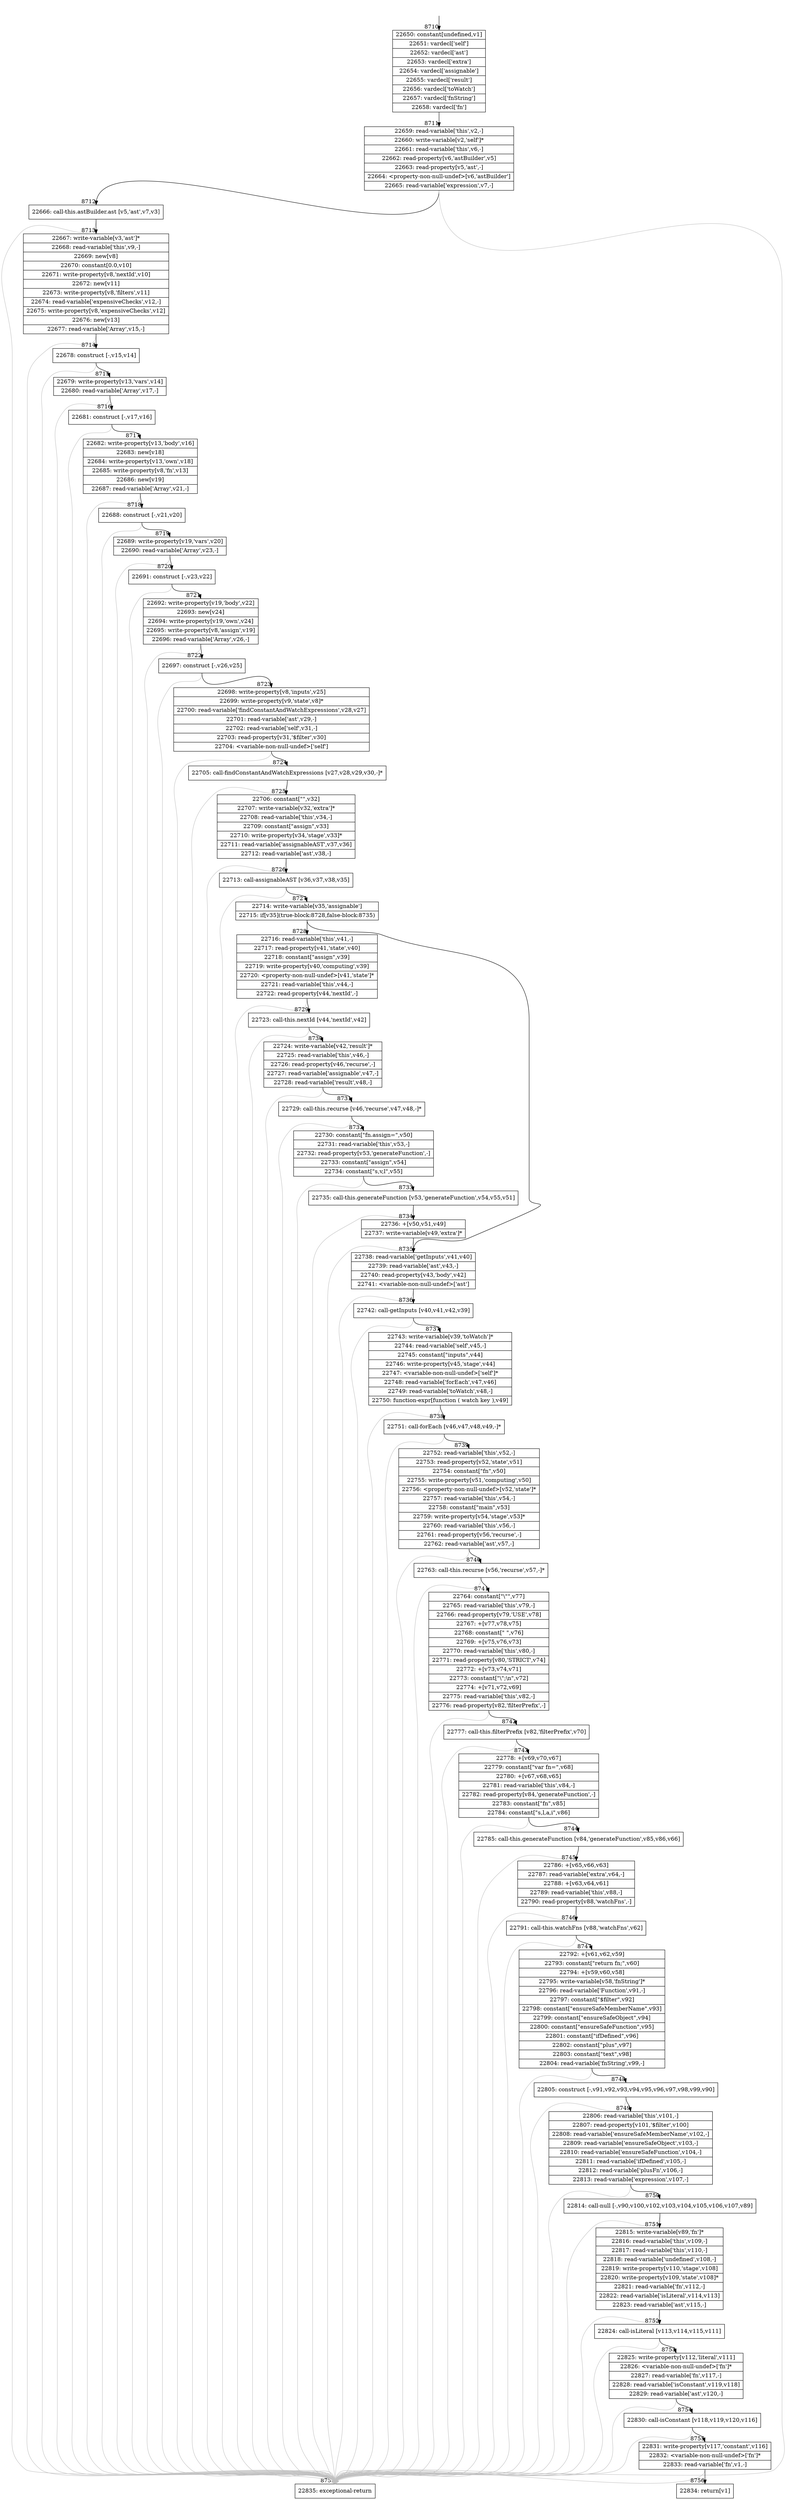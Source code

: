 digraph {
rankdir="TD"
BB_entry638[shape=none,label=""];
BB_entry638 -> BB8710 [tailport=s, headport=n, headlabel="    8710"]
BB8710 [shape=record label="{22650: constant[undefined,v1]|22651: vardecl['self']|22652: vardecl['ast']|22653: vardecl['extra']|22654: vardecl['assignable']|22655: vardecl['result']|22656: vardecl['toWatch']|22657: vardecl['fnString']|22658: vardecl['fn']}" ] 
BB8710 -> BB8711 [tailport=s, headport=n, headlabel="      8711"]
BB8711 [shape=record label="{22659: read-variable['this',v2,-]|22660: write-variable[v2,'self']*|22661: read-variable['this',v6,-]|22662: read-property[v6,'astBuilder',v5]|22663: read-property[v5,'ast',-]|22664: \<property-non-null-undef\>[v6,'astBuilder']|22665: read-variable['expression',v7,-]}" ] 
BB8711 -> BB8712 [tailport=s, headport=n, headlabel="      8712"]
BB8711 -> BB8757 [tailport=s, headport=n, color=gray, headlabel="      8757"]
BB8712 [shape=record label="{22666: call-this.astBuilder.ast [v5,'ast',v7,v3]}" ] 
BB8712 -> BB8713 [tailport=s, headport=n, headlabel="      8713"]
BB8712 -> BB8757 [tailport=s, headport=n, color=gray]
BB8713 [shape=record label="{22667: write-variable[v3,'ast']*|22668: read-variable['this',v9,-]|22669: new[v8]|22670: constant[0.0,v10]|22671: write-property[v8,'nextId',v10]|22672: new[v11]|22673: write-property[v8,'filters',v11]|22674: read-variable['expensiveChecks',v12,-]|22675: write-property[v8,'expensiveChecks',v12]|22676: new[v13]|22677: read-variable['Array',v15,-]}" ] 
BB8713 -> BB8714 [tailport=s, headport=n, headlabel="      8714"]
BB8713 -> BB8757 [tailport=s, headport=n, color=gray]
BB8714 [shape=record label="{22678: construct [-,v15,v14]}" ] 
BB8714 -> BB8715 [tailport=s, headport=n, headlabel="      8715"]
BB8714 -> BB8757 [tailport=s, headport=n, color=gray]
BB8715 [shape=record label="{22679: write-property[v13,'vars',v14]|22680: read-variable['Array',v17,-]}" ] 
BB8715 -> BB8716 [tailport=s, headport=n, headlabel="      8716"]
BB8715 -> BB8757 [tailport=s, headport=n, color=gray]
BB8716 [shape=record label="{22681: construct [-,v17,v16]}" ] 
BB8716 -> BB8717 [tailport=s, headport=n, headlabel="      8717"]
BB8716 -> BB8757 [tailport=s, headport=n, color=gray]
BB8717 [shape=record label="{22682: write-property[v13,'body',v16]|22683: new[v18]|22684: write-property[v13,'own',v18]|22685: write-property[v8,'fn',v13]|22686: new[v19]|22687: read-variable['Array',v21,-]}" ] 
BB8717 -> BB8718 [tailport=s, headport=n, headlabel="      8718"]
BB8717 -> BB8757 [tailport=s, headport=n, color=gray]
BB8718 [shape=record label="{22688: construct [-,v21,v20]}" ] 
BB8718 -> BB8719 [tailport=s, headport=n, headlabel="      8719"]
BB8718 -> BB8757 [tailport=s, headport=n, color=gray]
BB8719 [shape=record label="{22689: write-property[v19,'vars',v20]|22690: read-variable['Array',v23,-]}" ] 
BB8719 -> BB8720 [tailport=s, headport=n, headlabel="      8720"]
BB8719 -> BB8757 [tailport=s, headport=n, color=gray]
BB8720 [shape=record label="{22691: construct [-,v23,v22]}" ] 
BB8720 -> BB8721 [tailport=s, headport=n, headlabel="      8721"]
BB8720 -> BB8757 [tailport=s, headport=n, color=gray]
BB8721 [shape=record label="{22692: write-property[v19,'body',v22]|22693: new[v24]|22694: write-property[v19,'own',v24]|22695: write-property[v8,'assign',v19]|22696: read-variable['Array',v26,-]}" ] 
BB8721 -> BB8722 [tailport=s, headport=n, headlabel="      8722"]
BB8721 -> BB8757 [tailport=s, headport=n, color=gray]
BB8722 [shape=record label="{22697: construct [-,v26,v25]}" ] 
BB8722 -> BB8723 [tailport=s, headport=n, headlabel="      8723"]
BB8722 -> BB8757 [tailport=s, headport=n, color=gray]
BB8723 [shape=record label="{22698: write-property[v8,'inputs',v25]|22699: write-property[v9,'state',v8]*|22700: read-variable['findConstantAndWatchExpressions',v28,v27]|22701: read-variable['ast',v29,-]|22702: read-variable['self',v31,-]|22703: read-property[v31,'$filter',v30]|22704: \<variable-non-null-undef\>['self']}" ] 
BB8723 -> BB8724 [tailport=s, headport=n, headlabel="      8724"]
BB8723 -> BB8757 [tailport=s, headport=n, color=gray]
BB8724 [shape=record label="{22705: call-findConstantAndWatchExpressions [v27,v28,v29,v30,-]*}" ] 
BB8724 -> BB8725 [tailport=s, headport=n, headlabel="      8725"]
BB8724 -> BB8757 [tailport=s, headport=n, color=gray]
BB8725 [shape=record label="{22706: constant[\"\",v32]|22707: write-variable[v32,'extra']*|22708: read-variable['this',v34,-]|22709: constant[\"assign\",v33]|22710: write-property[v34,'stage',v33]*|22711: read-variable['assignableAST',v37,v36]|22712: read-variable['ast',v38,-]}" ] 
BB8725 -> BB8726 [tailport=s, headport=n, headlabel="      8726"]
BB8725 -> BB8757 [tailport=s, headport=n, color=gray]
BB8726 [shape=record label="{22713: call-assignableAST [v36,v37,v38,v35]}" ] 
BB8726 -> BB8727 [tailport=s, headport=n, headlabel="      8727"]
BB8726 -> BB8757 [tailport=s, headport=n, color=gray]
BB8727 [shape=record label="{22714: write-variable[v35,'assignable']|22715: if[v35](true-block:8728,false-block:8735)}" ] 
BB8727 -> BB8728 [tailport=s, headport=n, headlabel="      8728"]
BB8727 -> BB8735 [tailport=s, headport=n, headlabel="      8735"]
BB8728 [shape=record label="{22716: read-variable['this',v41,-]|22717: read-property[v41,'state',v40]|22718: constant[\"assign\",v39]|22719: write-property[v40,'computing',v39]|22720: \<property-non-null-undef\>[v41,'state']*|22721: read-variable['this',v44,-]|22722: read-property[v44,'nextId',-]}" ] 
BB8728 -> BB8729 [tailport=s, headport=n, headlabel="      8729"]
BB8728 -> BB8757 [tailport=s, headport=n, color=gray]
BB8729 [shape=record label="{22723: call-this.nextId [v44,'nextId',v42]}" ] 
BB8729 -> BB8730 [tailport=s, headport=n, headlabel="      8730"]
BB8729 -> BB8757 [tailport=s, headport=n, color=gray]
BB8730 [shape=record label="{22724: write-variable[v42,'result']*|22725: read-variable['this',v46,-]|22726: read-property[v46,'recurse',-]|22727: read-variable['assignable',v47,-]|22728: read-variable['result',v48,-]}" ] 
BB8730 -> BB8731 [tailport=s, headport=n, headlabel="      8731"]
BB8730 -> BB8757 [tailport=s, headport=n, color=gray]
BB8731 [shape=record label="{22729: call-this.recurse [v46,'recurse',v47,v48,-]*}" ] 
BB8731 -> BB8732 [tailport=s, headport=n, headlabel="      8732"]
BB8731 -> BB8757 [tailport=s, headport=n, color=gray]
BB8732 [shape=record label="{22730: constant[\"fn.assign=\",v50]|22731: read-variable['this',v53,-]|22732: read-property[v53,'generateFunction',-]|22733: constant[\"assign\",v54]|22734: constant[\"s,v,l\",v55]}" ] 
BB8732 -> BB8733 [tailport=s, headport=n, headlabel="      8733"]
BB8732 -> BB8757 [tailport=s, headport=n, color=gray]
BB8733 [shape=record label="{22735: call-this.generateFunction [v53,'generateFunction',v54,v55,v51]}" ] 
BB8733 -> BB8734 [tailport=s, headport=n, headlabel="      8734"]
BB8733 -> BB8757 [tailport=s, headport=n, color=gray]
BB8734 [shape=record label="{22736: +[v50,v51,v49]|22737: write-variable[v49,'extra']*}" ] 
BB8734 -> BB8735 [tailport=s, headport=n]
BB8734 -> BB8757 [tailport=s, headport=n, color=gray]
BB8735 [shape=record label="{22738: read-variable['getInputs',v41,v40]|22739: read-variable['ast',v43,-]|22740: read-property[v43,'body',v42]|22741: \<variable-non-null-undef\>['ast']}" ] 
BB8735 -> BB8736 [tailport=s, headport=n, headlabel="      8736"]
BB8735 -> BB8757 [tailport=s, headport=n, color=gray]
BB8736 [shape=record label="{22742: call-getInputs [v40,v41,v42,v39]}" ] 
BB8736 -> BB8737 [tailport=s, headport=n, headlabel="      8737"]
BB8736 -> BB8757 [tailport=s, headport=n, color=gray]
BB8737 [shape=record label="{22743: write-variable[v39,'toWatch']*|22744: read-variable['self',v45,-]|22745: constant[\"inputs\",v44]|22746: write-property[v45,'stage',v44]|22747: \<variable-non-null-undef\>['self']*|22748: read-variable['forEach',v47,v46]|22749: read-variable['toWatch',v48,-]|22750: function-expr[function ( watch key ),v49]}" ] 
BB8737 -> BB8738 [tailport=s, headport=n, headlabel="      8738"]
BB8737 -> BB8757 [tailport=s, headport=n, color=gray]
BB8738 [shape=record label="{22751: call-forEach [v46,v47,v48,v49,-]*}" ] 
BB8738 -> BB8739 [tailport=s, headport=n, headlabel="      8739"]
BB8738 -> BB8757 [tailport=s, headport=n, color=gray]
BB8739 [shape=record label="{22752: read-variable['this',v52,-]|22753: read-property[v52,'state',v51]|22754: constant[\"fn\",v50]|22755: write-property[v51,'computing',v50]|22756: \<property-non-null-undef\>[v52,'state']*|22757: read-variable['this',v54,-]|22758: constant[\"main\",v53]|22759: write-property[v54,'stage',v53]*|22760: read-variable['this',v56,-]|22761: read-property[v56,'recurse',-]|22762: read-variable['ast',v57,-]}" ] 
BB8739 -> BB8740 [tailport=s, headport=n, headlabel="      8740"]
BB8739 -> BB8757 [tailport=s, headport=n, color=gray]
BB8740 [shape=record label="{22763: call-this.recurse [v56,'recurse',v57,-]*}" ] 
BB8740 -> BB8741 [tailport=s, headport=n, headlabel="      8741"]
BB8740 -> BB8757 [tailport=s, headport=n, color=gray]
BB8741 [shape=record label="{22764: constant[\"\\\"\",v77]|22765: read-variable['this',v79,-]|22766: read-property[v79,'USE',v78]|22767: +[v77,v78,v75]|22768: constant[\" \",v76]|22769: +[v75,v76,v73]|22770: read-variable['this',v80,-]|22771: read-property[v80,'STRICT',v74]|22772: +[v73,v74,v71]|22773: constant[\"\\\";\\n\",v72]|22774: +[v71,v72,v69]|22775: read-variable['this',v82,-]|22776: read-property[v82,'filterPrefix',-]}" ] 
BB8741 -> BB8742 [tailport=s, headport=n, headlabel="      8742"]
BB8741 -> BB8757 [tailport=s, headport=n, color=gray]
BB8742 [shape=record label="{22777: call-this.filterPrefix [v82,'filterPrefix',v70]}" ] 
BB8742 -> BB8743 [tailport=s, headport=n, headlabel="      8743"]
BB8742 -> BB8757 [tailport=s, headport=n, color=gray]
BB8743 [shape=record label="{22778: +[v69,v70,v67]|22779: constant[\"var fn=\",v68]|22780: +[v67,v68,v65]|22781: read-variable['this',v84,-]|22782: read-property[v84,'generateFunction',-]|22783: constant[\"fn\",v85]|22784: constant[\"s,l,a,i\",v86]}" ] 
BB8743 -> BB8744 [tailport=s, headport=n, headlabel="      8744"]
BB8743 -> BB8757 [tailport=s, headport=n, color=gray]
BB8744 [shape=record label="{22785: call-this.generateFunction [v84,'generateFunction',v85,v86,v66]}" ] 
BB8744 -> BB8745 [tailport=s, headport=n, headlabel="      8745"]
BB8744 -> BB8757 [tailport=s, headport=n, color=gray]
BB8745 [shape=record label="{22786: +[v65,v66,v63]|22787: read-variable['extra',v64,-]|22788: +[v63,v64,v61]|22789: read-variable['this',v88,-]|22790: read-property[v88,'watchFns',-]}" ] 
BB8745 -> BB8746 [tailport=s, headport=n, headlabel="      8746"]
BB8745 -> BB8757 [tailport=s, headport=n, color=gray]
BB8746 [shape=record label="{22791: call-this.watchFns [v88,'watchFns',v62]}" ] 
BB8746 -> BB8747 [tailport=s, headport=n, headlabel="      8747"]
BB8746 -> BB8757 [tailport=s, headport=n, color=gray]
BB8747 [shape=record label="{22792: +[v61,v62,v59]|22793: constant[\"return fn;\",v60]|22794: +[v59,v60,v58]|22795: write-variable[v58,'fnString']*|22796: read-variable['Function',v91,-]|22797: constant[\"$filter\",v92]|22798: constant[\"ensureSafeMemberName\",v93]|22799: constant[\"ensureSafeObject\",v94]|22800: constant[\"ensureSafeFunction\",v95]|22801: constant[\"ifDefined\",v96]|22802: constant[\"plus\",v97]|22803: constant[\"text\",v98]|22804: read-variable['fnString',v99,-]}" ] 
BB8747 -> BB8748 [tailport=s, headport=n, headlabel="      8748"]
BB8747 -> BB8757 [tailport=s, headport=n, color=gray]
BB8748 [shape=record label="{22805: construct [-,v91,v92,v93,v94,v95,v96,v97,v98,v99,v90]}" ] 
BB8748 -> BB8749 [tailport=s, headport=n, headlabel="      8749"]
BB8748 -> BB8757 [tailport=s, headport=n, color=gray]
BB8749 [shape=record label="{22806: read-variable['this',v101,-]|22807: read-property[v101,'$filter',v100]|22808: read-variable['ensureSafeMemberName',v102,-]|22809: read-variable['ensureSafeObject',v103,-]|22810: read-variable['ensureSafeFunction',v104,-]|22811: read-variable['ifDefined',v105,-]|22812: read-variable['plusFn',v106,-]|22813: read-variable['expression',v107,-]}" ] 
BB8749 -> BB8750 [tailport=s, headport=n, headlabel="      8750"]
BB8749 -> BB8757 [tailport=s, headport=n, color=gray]
BB8750 [shape=record label="{22814: call-null [-,v90,v100,v102,v103,v104,v105,v106,v107,v89]}" ] 
BB8750 -> BB8751 [tailport=s, headport=n, headlabel="      8751"]
BB8750 -> BB8757 [tailport=s, headport=n, color=gray]
BB8751 [shape=record label="{22815: write-variable[v89,'fn']*|22816: read-variable['this',v109,-]|22817: read-variable['this',v110,-]|22818: read-variable['undefined',v108,-]|22819: write-property[v110,'stage',v108]|22820: write-property[v109,'state',v108]*|22821: read-variable['fn',v112,-]|22822: read-variable['isLiteral',v114,v113]|22823: read-variable['ast',v115,-]}" ] 
BB8751 -> BB8752 [tailport=s, headport=n, headlabel="      8752"]
BB8751 -> BB8757 [tailport=s, headport=n, color=gray]
BB8752 [shape=record label="{22824: call-isLiteral [v113,v114,v115,v111]}" ] 
BB8752 -> BB8753 [tailport=s, headport=n, headlabel="      8753"]
BB8752 -> BB8757 [tailport=s, headport=n, color=gray]
BB8753 [shape=record label="{22825: write-property[v112,'literal',v111]|22826: \<variable-non-null-undef\>['fn']*|22827: read-variable['fn',v117,-]|22828: read-variable['isConstant',v119,v118]|22829: read-variable['ast',v120,-]}" ] 
BB8753 -> BB8754 [tailport=s, headport=n, headlabel="      8754"]
BB8753 -> BB8757 [tailport=s, headport=n, color=gray]
BB8754 [shape=record label="{22830: call-isConstant [v118,v119,v120,v116]}" ] 
BB8754 -> BB8755 [tailport=s, headport=n, headlabel="      8755"]
BB8754 -> BB8757 [tailport=s, headport=n, color=gray]
BB8755 [shape=record label="{22831: write-property[v117,'constant',v116]|22832: \<variable-non-null-undef\>['fn']*|22833: read-variable['fn',v1,-]}" ] 
BB8755 -> BB8756 [tailport=s, headport=n, headlabel="      8756"]
BB8755 -> BB8757 [tailport=s, headport=n, color=gray]
BB8756 [shape=record label="{22834: return[v1]}" ] 
BB8757 [shape=record label="{22835: exceptional-return}" ] 
//#$~ 13166
}
